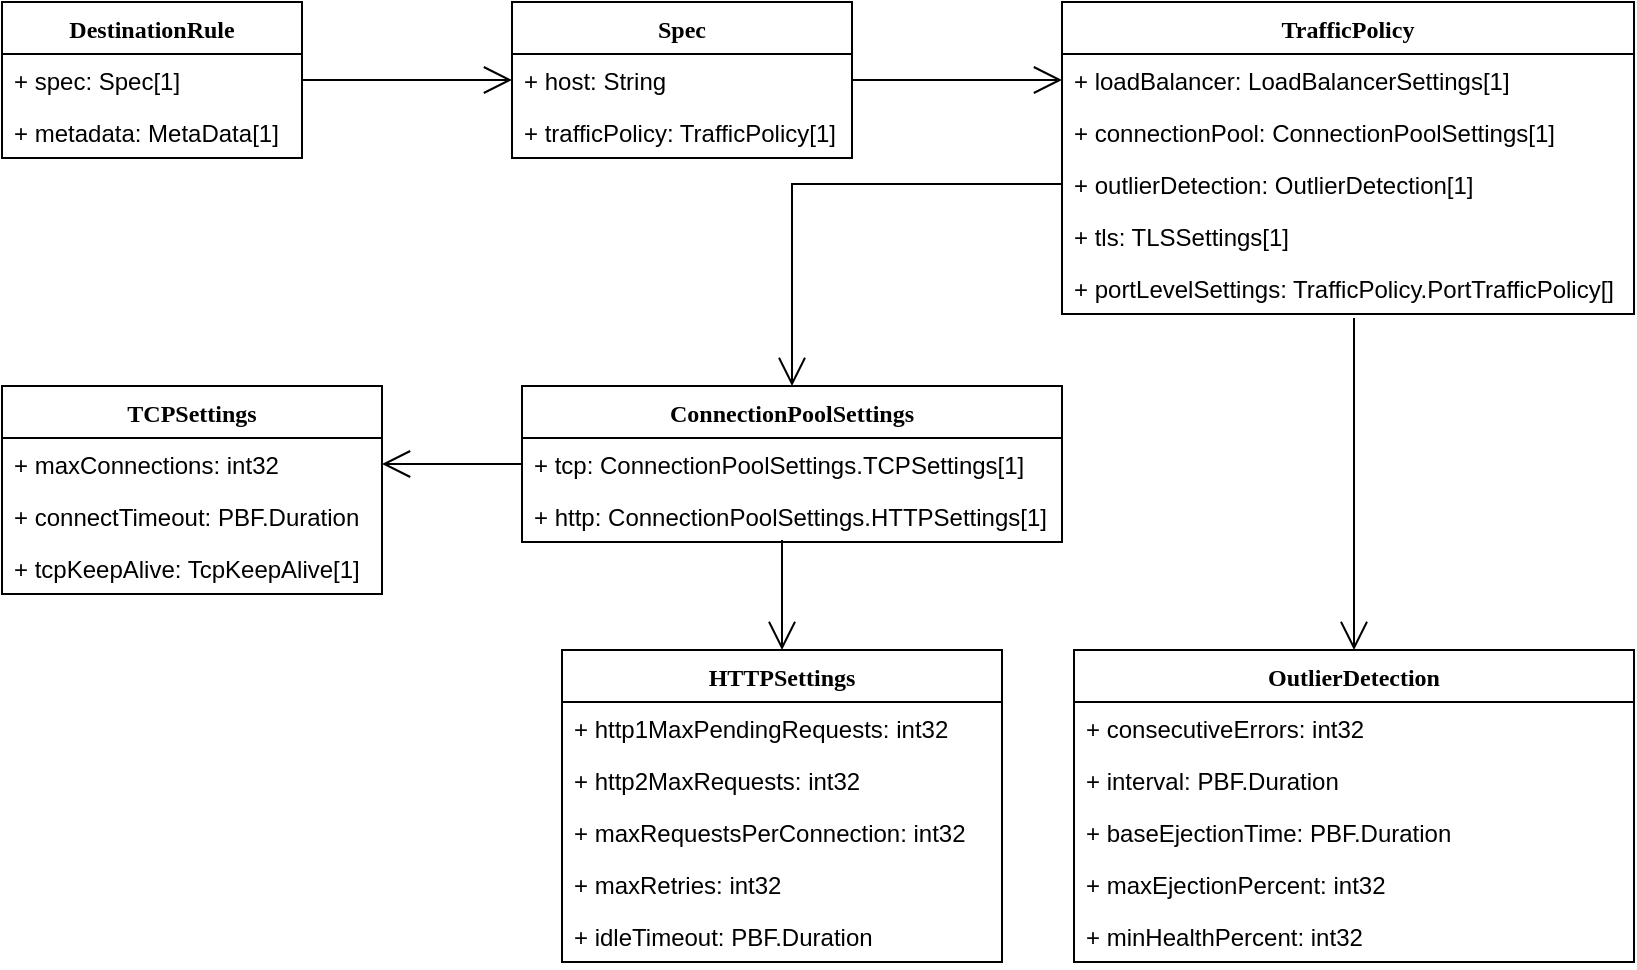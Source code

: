 <mxfile version="11.1.2" type="device"><diagram id="RAyLL10epCLj0-AihWW_" name="Page-1"><mxGraphModel dx="1422" dy="715" grid="1" gridSize="10" guides="1" tooltips="1" connect="1" arrows="1" fold="1" page="1" pageScale="1" pageWidth="1169" pageHeight="827" math="0" shadow="0"><root><mxCell id="0"/><mxCell id="1" parent="0"/><mxCell id="qbYQzXCOmhvv3d3WK46u-1" value="DestinationRule" style="swimlane;fontStyle=1;childLayout=stackLayout;horizontal=1;startSize=26;fillColor=none;horizontalStack=0;resizeParent=1;resizeParentMax=0;resizeLast=0;collapsible=1;fontFamily=Verdana;" vertex="1" parent="1"><mxGeometry x="60" y="80" width="150" height="78" as="geometry"/></mxCell><mxCell id="qbYQzXCOmhvv3d3WK46u-2" value="+ spec: Spec[1]" style="text;strokeColor=none;fillColor=none;align=left;verticalAlign=top;spacingLeft=4;spacingRight=4;overflow=hidden;rotatable=0;points=[[0,0.5],[1,0.5]];portConstraint=eastwest;" vertex="1" parent="qbYQzXCOmhvv3d3WK46u-1"><mxGeometry y="26" width="150" height="26" as="geometry"/></mxCell><mxCell id="qbYQzXCOmhvv3d3WK46u-3" value="+ metadata: MetaData[1]" style="text;strokeColor=none;fillColor=none;align=left;verticalAlign=top;spacingLeft=4;spacingRight=4;overflow=hidden;rotatable=0;points=[[0,0.5],[1,0.5]];portConstraint=eastwest;" vertex="1" parent="qbYQzXCOmhvv3d3WK46u-1"><mxGeometry y="52" width="150" height="26" as="geometry"/></mxCell><mxCell id="qbYQzXCOmhvv3d3WK46u-5" value="Spec" style="swimlane;fontStyle=1;childLayout=stackLayout;horizontal=1;startSize=26;fillColor=none;horizontalStack=0;resizeParent=1;resizeParentMax=0;resizeLast=0;collapsible=1;marginBottom=0;fontFamily=Verdana;" vertex="1" parent="1"><mxGeometry x="315" y="80" width="170" height="78" as="geometry"/></mxCell><mxCell id="qbYQzXCOmhvv3d3WK46u-6" value="+ host: String" style="text;strokeColor=none;fillColor=none;align=left;verticalAlign=top;spacingLeft=4;spacingRight=4;overflow=hidden;rotatable=0;points=[[0,0.5],[1,0.5]];portConstraint=eastwest;" vertex="1" parent="qbYQzXCOmhvv3d3WK46u-5"><mxGeometry y="26" width="170" height="26" as="geometry"/></mxCell><mxCell id="qbYQzXCOmhvv3d3WK46u-7" value="+ trafficPolicy: TrafficPolicy[1]" style="text;strokeColor=none;fillColor=none;align=left;verticalAlign=top;spacingLeft=4;spacingRight=4;overflow=hidden;rotatable=0;points=[[0,0.5],[1,0.5]];portConstraint=eastwest;" vertex="1" parent="qbYQzXCOmhvv3d3WK46u-5"><mxGeometry y="52" width="170" height="26" as="geometry"/></mxCell><mxCell id="qbYQzXCOmhvv3d3WK46u-9" value="TrafficPolicy" style="swimlane;fontStyle=1;childLayout=stackLayout;horizontal=1;startSize=26;fillColor=none;horizontalStack=0;resizeParent=1;resizeParentMax=0;resizeLast=0;collapsible=1;marginBottom=0;fontFamily=Verdana;" vertex="1" parent="1"><mxGeometry x="590" y="80" width="286" height="156" as="geometry"/></mxCell><mxCell id="qbYQzXCOmhvv3d3WK46u-10" value="+ loadBalancer: LoadBalancerSettings[1]" style="text;strokeColor=none;fillColor=none;align=left;verticalAlign=top;spacingLeft=4;spacingRight=4;overflow=hidden;rotatable=0;points=[[0,0.5],[1,0.5]];portConstraint=eastwest;" vertex="1" parent="qbYQzXCOmhvv3d3WK46u-9"><mxGeometry y="26" width="286" height="26" as="geometry"/></mxCell><mxCell id="qbYQzXCOmhvv3d3WK46u-11" value="+ connectionPool: ConnectionPoolSettings[1]" style="text;strokeColor=none;fillColor=none;align=left;verticalAlign=top;spacingLeft=4;spacingRight=4;overflow=hidden;rotatable=0;points=[[0,0.5],[1,0.5]];portConstraint=eastwest;" vertex="1" parent="qbYQzXCOmhvv3d3WK46u-9"><mxGeometry y="52" width="286" height="26" as="geometry"/></mxCell><mxCell id="qbYQzXCOmhvv3d3WK46u-12" value="+ outlierDetection: OutlierDetection[1]" style="text;strokeColor=none;fillColor=none;align=left;verticalAlign=top;spacingLeft=4;spacingRight=4;overflow=hidden;rotatable=0;points=[[0,0.5],[1,0.5]];portConstraint=eastwest;" vertex="1" parent="qbYQzXCOmhvv3d3WK46u-9"><mxGeometry y="78" width="286" height="26" as="geometry"/></mxCell><mxCell id="qbYQzXCOmhvv3d3WK46u-20" value="+ tls: TLSSettings[1]" style="text;strokeColor=none;fillColor=none;align=left;verticalAlign=top;spacingLeft=4;spacingRight=4;overflow=hidden;rotatable=0;points=[[0,0.5],[1,0.5]];portConstraint=eastwest;" vertex="1" parent="qbYQzXCOmhvv3d3WK46u-9"><mxGeometry y="104" width="286" height="26" as="geometry"/></mxCell><mxCell id="qbYQzXCOmhvv3d3WK46u-19" value="+ portLevelSettings: TrafficPolicy.PortTrafficPolicy[]" style="text;strokeColor=none;fillColor=none;align=left;verticalAlign=top;spacingLeft=4;spacingRight=4;overflow=hidden;rotatable=0;points=[[0,0.5],[1,0.5]];portConstraint=eastwest;" vertex="1" parent="qbYQzXCOmhvv3d3WK46u-9"><mxGeometry y="130" width="286" height="26" as="geometry"/></mxCell><mxCell id="qbYQzXCOmhvv3d3WK46u-22" value="" style="endArrow=open;endFill=1;endSize=12;html=1;exitX=1;exitY=0.5;exitDx=0;exitDy=0;entryX=0;entryY=0.5;entryDx=0;entryDy=0;" edge="1" parent="1" source="qbYQzXCOmhvv3d3WK46u-2" target="qbYQzXCOmhvv3d3WK46u-6"><mxGeometry width="160" relative="1" as="geometry"><mxPoint x="60" y="330" as="sourcePoint"/><mxPoint x="220" y="330" as="targetPoint"/></mxGeometry></mxCell><mxCell id="qbYQzXCOmhvv3d3WK46u-23" value="" style="endArrow=open;endFill=1;endSize=12;html=1;exitX=1;exitY=0.5;exitDx=0;exitDy=0;entryX=0;entryY=0.5;entryDx=0;entryDy=0;" edge="1" parent="1" source="qbYQzXCOmhvv3d3WK46u-6" target="qbYQzXCOmhvv3d3WK46u-10"><mxGeometry width="160" relative="1" as="geometry"><mxPoint x="470" y="236" as="sourcePoint"/><mxPoint x="550" y="236" as="targetPoint"/></mxGeometry></mxCell><mxCell id="qbYQzXCOmhvv3d3WK46u-24" value="ConnectionPoolSettings" style="swimlane;fontStyle=1;childLayout=stackLayout;horizontal=1;startSize=26;fillColor=none;horizontalStack=0;resizeParent=1;resizeParentMax=0;resizeLast=0;collapsible=1;marginBottom=0;fontFamily=Verdana;" vertex="1" parent="1"><mxGeometry x="320" y="272" width="270" height="78" as="geometry"/></mxCell><mxCell id="qbYQzXCOmhvv3d3WK46u-25" value="+ tcp: ConnectionPoolSettings.TCPSettings[1]" style="text;strokeColor=none;fillColor=none;align=left;verticalAlign=top;spacingLeft=4;spacingRight=4;overflow=hidden;rotatable=0;points=[[0,0.5],[1,0.5]];portConstraint=eastwest;" vertex="1" parent="qbYQzXCOmhvv3d3WK46u-24"><mxGeometry y="26" width="270" height="26" as="geometry"/></mxCell><mxCell id="qbYQzXCOmhvv3d3WK46u-26" value="+ http: ConnectionPoolSettings.HTTPSettings[1]" style="text;strokeColor=none;fillColor=none;align=left;verticalAlign=top;spacingLeft=4;spacingRight=4;overflow=hidden;rotatable=0;points=[[0,0.5],[1,0.5]];portConstraint=eastwest;" vertex="1" parent="qbYQzXCOmhvv3d3WK46u-24"><mxGeometry y="52" width="270" height="26" as="geometry"/></mxCell><mxCell id="qbYQzXCOmhvv3d3WK46u-28" value="TCPSettings" style="swimlane;fontStyle=1;childLayout=stackLayout;horizontal=1;startSize=26;fillColor=none;horizontalStack=0;resizeParent=1;resizeParentMax=0;resizeLast=0;collapsible=1;marginBottom=0;fontFamily=Verdana;" vertex="1" parent="1"><mxGeometry x="60" y="272" width="190" height="104" as="geometry"/></mxCell><mxCell id="qbYQzXCOmhvv3d3WK46u-29" value="+ maxConnections: int32" style="text;strokeColor=none;fillColor=none;align=left;verticalAlign=top;spacingLeft=4;spacingRight=4;overflow=hidden;rotatable=0;points=[[0,0.5],[1,0.5]];portConstraint=eastwest;" vertex="1" parent="qbYQzXCOmhvv3d3WK46u-28"><mxGeometry y="26" width="190" height="26" as="geometry"/></mxCell><mxCell id="qbYQzXCOmhvv3d3WK46u-30" value="+ connectTimeout: PBF.Duration" style="text;strokeColor=none;fillColor=none;align=left;verticalAlign=top;spacingLeft=4;spacingRight=4;overflow=hidden;rotatable=0;points=[[0,0.5],[1,0.5]];portConstraint=eastwest;" vertex="1" parent="qbYQzXCOmhvv3d3WK46u-28"><mxGeometry y="52" width="190" height="26" as="geometry"/></mxCell><mxCell id="qbYQzXCOmhvv3d3WK46u-31" value="+ tcpKeepAlive: TcpKeepAlive[1]" style="text;strokeColor=none;fillColor=none;align=left;verticalAlign=top;spacingLeft=4;spacingRight=4;overflow=hidden;rotatable=0;points=[[0,0.5],[1,0.5]];portConstraint=eastwest;" vertex="1" parent="qbYQzXCOmhvv3d3WK46u-28"><mxGeometry y="78" width="190" height="26" as="geometry"/></mxCell><mxCell id="qbYQzXCOmhvv3d3WK46u-32" value="HTTPSettings" style="swimlane;fontStyle=1;childLayout=stackLayout;horizontal=1;startSize=26;fillColor=none;horizontalStack=0;resizeParent=1;resizeParentMax=0;resizeLast=0;collapsible=1;marginBottom=0;fontFamily=Verdana;" vertex="1" parent="1"><mxGeometry x="340" y="404" width="220" height="156" as="geometry"/></mxCell><mxCell id="qbYQzXCOmhvv3d3WK46u-33" value="+ http1MaxPendingRequests: int32" style="text;strokeColor=none;fillColor=none;align=left;verticalAlign=top;spacingLeft=4;spacingRight=4;overflow=hidden;rotatable=0;points=[[0,0.5],[1,0.5]];portConstraint=eastwest;" vertex="1" parent="qbYQzXCOmhvv3d3WK46u-32"><mxGeometry y="26" width="220" height="26" as="geometry"/></mxCell><mxCell id="qbYQzXCOmhvv3d3WK46u-34" value="+ http2MaxRequests: int32" style="text;strokeColor=none;fillColor=none;align=left;verticalAlign=top;spacingLeft=4;spacingRight=4;overflow=hidden;rotatable=0;points=[[0,0.5],[1,0.5]];portConstraint=eastwest;" vertex="1" parent="qbYQzXCOmhvv3d3WK46u-32"><mxGeometry y="52" width="220" height="26" as="geometry"/></mxCell><mxCell id="qbYQzXCOmhvv3d3WK46u-36" value="+ maxRequestsPerConnection: int32" style="text;strokeColor=none;fillColor=none;align=left;verticalAlign=top;spacingLeft=4;spacingRight=4;overflow=hidden;rotatable=0;points=[[0,0.5],[1,0.5]];portConstraint=eastwest;" vertex="1" parent="qbYQzXCOmhvv3d3WK46u-32"><mxGeometry y="78" width="220" height="26" as="geometry"/></mxCell><mxCell id="qbYQzXCOmhvv3d3WK46u-37" value="+ maxRetries: int32" style="text;strokeColor=none;fillColor=none;align=left;verticalAlign=top;spacingLeft=4;spacingRight=4;overflow=hidden;rotatable=0;points=[[0,0.5],[1,0.5]];portConstraint=eastwest;" vertex="1" parent="qbYQzXCOmhvv3d3WK46u-32"><mxGeometry y="104" width="220" height="26" as="geometry"/></mxCell><mxCell id="qbYQzXCOmhvv3d3WK46u-35" value="+ idleTimeout: PBF.Duration" style="text;strokeColor=none;fillColor=none;align=left;verticalAlign=top;spacingLeft=4;spacingRight=4;overflow=hidden;rotatable=0;points=[[0,0.5],[1,0.5]];portConstraint=eastwest;" vertex="1" parent="qbYQzXCOmhvv3d3WK46u-32"><mxGeometry y="130" width="220" height="26" as="geometry"/></mxCell><mxCell id="qbYQzXCOmhvv3d3WK46u-38" value="OutlierDetection" style="swimlane;fontStyle=1;childLayout=stackLayout;horizontal=1;startSize=26;fillColor=none;horizontalStack=0;resizeParent=1;resizeParentMax=0;resizeLast=0;collapsible=1;marginBottom=0;fontFamily=Verdana;" vertex="1" parent="1"><mxGeometry x="596" y="404" width="280" height="156" as="geometry"/></mxCell><mxCell id="qbYQzXCOmhvv3d3WK46u-39" value="+ consecutiveErrors: int32" style="text;strokeColor=none;fillColor=none;align=left;verticalAlign=top;spacingLeft=4;spacingRight=4;overflow=hidden;rotatable=0;points=[[0,0.5],[1,0.5]];portConstraint=eastwest;" vertex="1" parent="qbYQzXCOmhvv3d3WK46u-38"><mxGeometry y="26" width="280" height="26" as="geometry"/></mxCell><mxCell id="qbYQzXCOmhvv3d3WK46u-40" value="+ interval: PBF.Duration" style="text;strokeColor=none;fillColor=none;align=left;verticalAlign=top;spacingLeft=4;spacingRight=4;overflow=hidden;rotatable=0;points=[[0,0.5],[1,0.5]];portConstraint=eastwest;" vertex="1" parent="qbYQzXCOmhvv3d3WK46u-38"><mxGeometry y="52" width="280" height="26" as="geometry"/></mxCell><mxCell id="qbYQzXCOmhvv3d3WK46u-43" value="+ baseEjectionTime: PBF.Duration" style="text;strokeColor=none;fillColor=none;align=left;verticalAlign=top;spacingLeft=4;spacingRight=4;overflow=hidden;rotatable=0;points=[[0,0.5],[1,0.5]];portConstraint=eastwest;" vertex="1" parent="qbYQzXCOmhvv3d3WK46u-38"><mxGeometry y="78" width="280" height="26" as="geometry"/></mxCell><mxCell id="qbYQzXCOmhvv3d3WK46u-42" value="+ maxEjectionPercent: int32" style="text;strokeColor=none;fillColor=none;align=left;verticalAlign=top;spacingLeft=4;spacingRight=4;overflow=hidden;rotatable=0;points=[[0,0.5],[1,0.5]];portConstraint=eastwest;" vertex="1" parent="qbYQzXCOmhvv3d3WK46u-38"><mxGeometry y="104" width="280" height="26" as="geometry"/></mxCell><mxCell id="qbYQzXCOmhvv3d3WK46u-41" value="+ minHealthPercent: int32" style="text;strokeColor=none;fillColor=none;align=left;verticalAlign=top;spacingLeft=4;spacingRight=4;overflow=hidden;rotatable=0;points=[[0,0.5],[1,0.5]];portConstraint=eastwest;" vertex="1" parent="qbYQzXCOmhvv3d3WK46u-38"><mxGeometry y="130" width="280" height="26" as="geometry"/></mxCell><mxCell id="qbYQzXCOmhvv3d3WK46u-45" value="" style="endArrow=open;endFill=1;endSize=12;html=1;exitX=0;exitY=0.5;exitDx=0;exitDy=0;entryX=0.5;entryY=0;entryDx=0;entryDy=0;edgeStyle=orthogonalEdgeStyle;rounded=0;" edge="1" parent="1" source="qbYQzXCOmhvv3d3WK46u-12" target="qbYQzXCOmhvv3d3WK46u-24"><mxGeometry width="160" relative="1" as="geometry"><mxPoint x="886" y="181" as="sourcePoint"/><mxPoint x="1026" y="279" as="targetPoint"/></mxGeometry></mxCell><mxCell id="qbYQzXCOmhvv3d3WK46u-46" value="" style="endArrow=open;endFill=1;endSize=12;html=1;exitX=0;exitY=0.5;exitDx=0;exitDy=0;entryX=1;entryY=0.5;entryDx=0;entryDy=0;edgeStyle=orthogonalEdgeStyle;rounded=0;" edge="1" parent="1" source="qbYQzXCOmhvv3d3WK46u-25" target="qbYQzXCOmhvv3d3WK46u-29"><mxGeometry width="160" relative="1" as="geometry"><mxPoint x="600" y="181" as="sourcePoint"/><mxPoint x="465" y="282" as="targetPoint"/></mxGeometry></mxCell><mxCell id="qbYQzXCOmhvv3d3WK46u-51" value="" style="endArrow=open;endFill=1;endSize=12;html=1;entryX=0.5;entryY=0;entryDx=0;entryDy=0;rounded=0;" edge="1" parent="1" target="qbYQzXCOmhvv3d3WK46u-32"><mxGeometry width="160" relative="1" as="geometry"><mxPoint x="450" y="349" as="sourcePoint"/><mxPoint x="260" y="321" as="targetPoint"/></mxGeometry></mxCell><mxCell id="qbYQzXCOmhvv3d3WK46u-54" value="" style="endArrow=open;endFill=1;endSize=12;html=1;entryX=0.5;entryY=0;entryDx=0;entryDy=0;rounded=0;" edge="1" parent="1" target="qbYQzXCOmhvv3d3WK46u-38"><mxGeometry width="160" relative="1" as="geometry"><mxPoint x="736" y="238" as="sourcePoint"/><mxPoint x="460" y="414" as="targetPoint"/></mxGeometry></mxCell></root></mxGraphModel></diagram></mxfile>